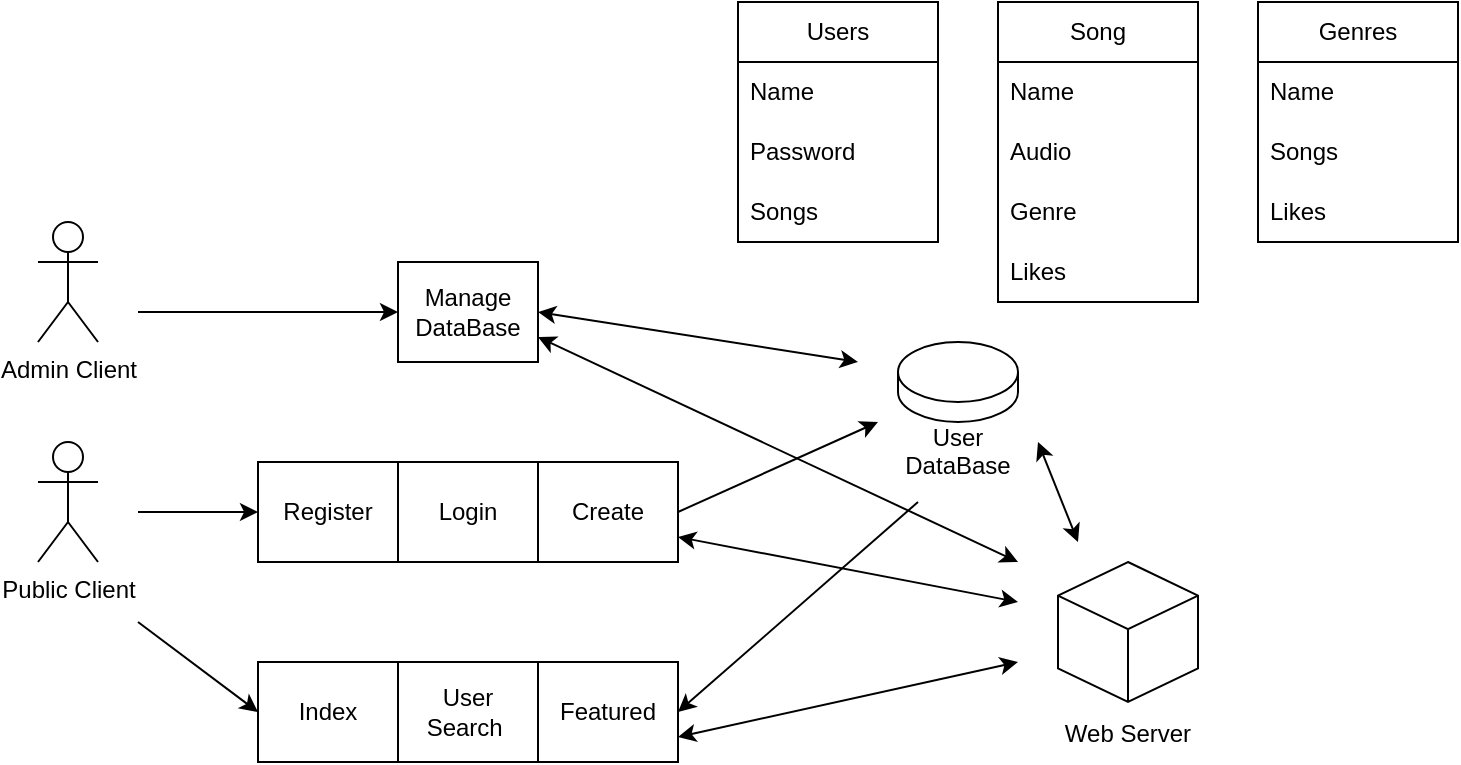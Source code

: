 <mxfile version="23.1.5" type="github">
  <diagram name="Page-1" id="p-BYOA4yDSi4gFtBQyE3">
    <mxGraphModel dx="880" dy="476" grid="1" gridSize="10" guides="1" tooltips="1" connect="1" arrows="1" fold="1" page="1" pageScale="1" pageWidth="827" pageHeight="1169" math="0" shadow="0">
      <root>
        <mxCell id="0" />
        <mxCell id="1" parent="0" />
        <mxCell id="HTBEHK6J-pBRNWYHVBWt-15" value="Public Client" style="shape=umlActor;verticalLabelPosition=bottom;verticalAlign=top;html=1;outlineConnect=0;" vertex="1" parent="1">
          <mxGeometry x="50" y="240" width="30" height="60" as="geometry" />
        </mxCell>
        <mxCell id="HTBEHK6J-pBRNWYHVBWt-18" value="Admin Client" style="shape=umlActor;verticalLabelPosition=bottom;verticalAlign=top;html=1;outlineConnect=0;" vertex="1" parent="1">
          <mxGeometry x="50" y="130" width="30" height="60" as="geometry" />
        </mxCell>
        <mxCell id="HTBEHK6J-pBRNWYHVBWt-19" value="&lt;br&gt;&lt;br&gt;&lt;br&gt;&lt;br&gt;&lt;br&gt;&lt;br&gt;&lt;br&gt;Web Server" style="html=1;whiteSpace=wrap;shape=isoCube2;backgroundOutline=1;isoAngle=15;" vertex="1" parent="1">
          <mxGeometry x="560" y="300" width="70" height="70" as="geometry" />
        </mxCell>
        <mxCell id="HTBEHK6J-pBRNWYHVBWt-20" value="Register" style="rounded=0;whiteSpace=wrap;html=1;" vertex="1" parent="1">
          <mxGeometry x="160" y="250" width="70" height="50" as="geometry" />
        </mxCell>
        <mxCell id="HTBEHK6J-pBRNWYHVBWt-22" value="Login" style="rounded=0;whiteSpace=wrap;html=1;" vertex="1" parent="1">
          <mxGeometry x="230" y="250" width="70" height="50" as="geometry" />
        </mxCell>
        <mxCell id="HTBEHK6J-pBRNWYHVBWt-24" value="&lt;br&gt;&lt;br&gt;&lt;br&gt;User DataBase" style="shape=cylinder3;whiteSpace=wrap;html=1;boundedLbl=1;backgroundOutline=1;size=15;" vertex="1" parent="1">
          <mxGeometry x="480" y="190" width="60" height="40" as="geometry" />
        </mxCell>
        <mxCell id="HTBEHK6J-pBRNWYHVBWt-25" value="Create" style="rounded=0;whiteSpace=wrap;html=1;" vertex="1" parent="1">
          <mxGeometry x="300" y="250" width="70" height="50" as="geometry" />
        </mxCell>
        <mxCell id="HTBEHK6J-pBRNWYHVBWt-26" value="" style="endArrow=classic;html=1;rounded=0;exitX=1;exitY=0.5;exitDx=0;exitDy=0;" edge="1" parent="1" source="HTBEHK6J-pBRNWYHVBWt-25">
          <mxGeometry width="50" height="50" relative="1" as="geometry">
            <mxPoint x="300" y="260" as="sourcePoint" />
            <mxPoint x="470" y="230" as="targetPoint" />
          </mxGeometry>
        </mxCell>
        <mxCell id="HTBEHK6J-pBRNWYHVBWt-27" value="" style="endArrow=classic;html=1;rounded=0;entryX=0;entryY=0.5;entryDx=0;entryDy=0;" edge="1" parent="1" target="HTBEHK6J-pBRNWYHVBWt-20">
          <mxGeometry width="50" height="50" relative="1" as="geometry">
            <mxPoint x="100" y="275" as="sourcePoint" />
            <mxPoint x="350" y="210" as="targetPoint" />
          </mxGeometry>
        </mxCell>
        <mxCell id="HTBEHK6J-pBRNWYHVBWt-31" value="Index" style="rounded=0;whiteSpace=wrap;html=1;" vertex="1" parent="1">
          <mxGeometry x="160" y="350" width="70" height="50" as="geometry" />
        </mxCell>
        <mxCell id="HTBEHK6J-pBRNWYHVBWt-32" value="User Search&amp;nbsp;" style="rounded=0;whiteSpace=wrap;html=1;" vertex="1" parent="1">
          <mxGeometry x="230" y="350" width="70" height="50" as="geometry" />
        </mxCell>
        <mxCell id="HTBEHK6J-pBRNWYHVBWt-33" value="Featured" style="rounded=0;whiteSpace=wrap;html=1;" vertex="1" parent="1">
          <mxGeometry x="300" y="350" width="70" height="50" as="geometry" />
        </mxCell>
        <mxCell id="HTBEHK6J-pBRNWYHVBWt-34" value="" style="endArrow=classic;html=1;rounded=0;entryX=1;entryY=0.5;entryDx=0;entryDy=0;" edge="1" parent="1" target="HTBEHK6J-pBRNWYHVBWt-33">
          <mxGeometry width="50" height="50" relative="1" as="geometry">
            <mxPoint x="490" y="270" as="sourcePoint" />
            <mxPoint x="340" y="260" as="targetPoint" />
          </mxGeometry>
        </mxCell>
        <mxCell id="HTBEHK6J-pBRNWYHVBWt-36" value="" style="endArrow=classic;startArrow=classic;html=1;rounded=0;exitX=1;exitY=0.75;exitDx=0;exitDy=0;" edge="1" parent="1" source="HTBEHK6J-pBRNWYHVBWt-25">
          <mxGeometry width="50" height="50" relative="1" as="geometry">
            <mxPoint x="290" y="310" as="sourcePoint" />
            <mxPoint x="540" y="320" as="targetPoint" />
          </mxGeometry>
        </mxCell>
        <mxCell id="HTBEHK6J-pBRNWYHVBWt-37" value="" style="endArrow=classic;startArrow=classic;html=1;rounded=0;exitX=1;exitY=0.75;exitDx=0;exitDy=0;" edge="1" parent="1" source="HTBEHK6J-pBRNWYHVBWt-33">
          <mxGeometry width="50" height="50" relative="1" as="geometry">
            <mxPoint x="290" y="310" as="sourcePoint" />
            <mxPoint x="540" y="350" as="targetPoint" />
          </mxGeometry>
        </mxCell>
        <mxCell id="HTBEHK6J-pBRNWYHVBWt-38" value="" style="endArrow=classic;html=1;rounded=0;entryX=0;entryY=0.5;entryDx=0;entryDy=0;" edge="1" parent="1" target="HTBEHK6J-pBRNWYHVBWt-31">
          <mxGeometry width="50" height="50" relative="1" as="geometry">
            <mxPoint x="100" y="330" as="sourcePoint" />
            <mxPoint x="340" y="260" as="targetPoint" />
          </mxGeometry>
        </mxCell>
        <mxCell id="HTBEHK6J-pBRNWYHVBWt-39" value="Manage DataBase" style="rounded=0;whiteSpace=wrap;html=1;" vertex="1" parent="1">
          <mxGeometry x="230" y="150" width="70" height="50" as="geometry" />
        </mxCell>
        <mxCell id="HTBEHK6J-pBRNWYHVBWt-40" value="" style="endArrow=classic;startArrow=classic;html=1;rounded=0;exitX=1;exitY=0.5;exitDx=0;exitDy=0;" edge="1" parent="1" source="HTBEHK6J-pBRNWYHVBWt-39">
          <mxGeometry width="50" height="50" relative="1" as="geometry">
            <mxPoint x="290" y="310" as="sourcePoint" />
            <mxPoint x="460" y="200" as="targetPoint" />
          </mxGeometry>
        </mxCell>
        <mxCell id="HTBEHK6J-pBRNWYHVBWt-41" value="" style="endArrow=classic;startArrow=classic;html=1;rounded=0;exitX=1;exitY=0.75;exitDx=0;exitDy=0;" edge="1" parent="1" source="HTBEHK6J-pBRNWYHVBWt-39">
          <mxGeometry width="50" height="50" relative="1" as="geometry">
            <mxPoint x="290" y="310" as="sourcePoint" />
            <mxPoint x="540" y="300" as="targetPoint" />
          </mxGeometry>
        </mxCell>
        <mxCell id="HTBEHK6J-pBRNWYHVBWt-42" value="" style="endArrow=classic;html=1;rounded=0;entryX=0;entryY=0.5;entryDx=0;entryDy=0;" edge="1" parent="1" target="HTBEHK6J-pBRNWYHVBWt-39">
          <mxGeometry width="50" height="50" relative="1" as="geometry">
            <mxPoint x="100" y="175" as="sourcePoint" />
            <mxPoint x="340" y="260" as="targetPoint" />
          </mxGeometry>
        </mxCell>
        <mxCell id="HTBEHK6J-pBRNWYHVBWt-47" value="Users" style="swimlane;fontStyle=0;childLayout=stackLayout;horizontal=1;startSize=30;horizontalStack=0;resizeParent=1;resizeParentMax=0;resizeLast=0;collapsible=1;marginBottom=0;whiteSpace=wrap;html=1;" vertex="1" parent="1">
          <mxGeometry x="400" y="20" width="100" height="120" as="geometry">
            <mxRectangle x="400" y="20" width="70" height="30" as="alternateBounds" />
          </mxGeometry>
        </mxCell>
        <mxCell id="HTBEHK6J-pBRNWYHVBWt-48" value="Name" style="text;strokeColor=none;fillColor=none;align=left;verticalAlign=middle;spacingLeft=4;spacingRight=4;overflow=hidden;points=[[0,0.5],[1,0.5]];portConstraint=eastwest;rotatable=0;whiteSpace=wrap;html=1;" vertex="1" parent="HTBEHK6J-pBRNWYHVBWt-47">
          <mxGeometry y="30" width="100" height="30" as="geometry" />
        </mxCell>
        <mxCell id="HTBEHK6J-pBRNWYHVBWt-49" value="Password" style="text;strokeColor=none;fillColor=none;align=left;verticalAlign=middle;spacingLeft=4;spacingRight=4;overflow=hidden;points=[[0,0.5],[1,0.5]];portConstraint=eastwest;rotatable=0;whiteSpace=wrap;html=1;" vertex="1" parent="HTBEHK6J-pBRNWYHVBWt-47">
          <mxGeometry y="60" width="100" height="30" as="geometry" />
        </mxCell>
        <mxCell id="HTBEHK6J-pBRNWYHVBWt-50" value="Songs" style="text;strokeColor=none;fillColor=none;align=left;verticalAlign=middle;spacingLeft=4;spacingRight=4;overflow=hidden;points=[[0,0.5],[1,0.5]];portConstraint=eastwest;rotatable=0;whiteSpace=wrap;html=1;" vertex="1" parent="HTBEHK6J-pBRNWYHVBWt-47">
          <mxGeometry y="90" width="100" height="30" as="geometry" />
        </mxCell>
        <mxCell id="HTBEHK6J-pBRNWYHVBWt-51" value="Genres" style="swimlane;fontStyle=0;childLayout=stackLayout;horizontal=1;startSize=30;horizontalStack=0;resizeParent=1;resizeParentMax=0;resizeLast=0;collapsible=1;marginBottom=0;whiteSpace=wrap;html=1;" vertex="1" parent="1">
          <mxGeometry x="660" y="20" width="100" height="120" as="geometry" />
        </mxCell>
        <mxCell id="HTBEHK6J-pBRNWYHVBWt-52" value="Name" style="text;strokeColor=none;fillColor=none;align=left;verticalAlign=middle;spacingLeft=4;spacingRight=4;overflow=hidden;points=[[0,0.5],[1,0.5]];portConstraint=eastwest;rotatable=0;whiteSpace=wrap;html=1;" vertex="1" parent="HTBEHK6J-pBRNWYHVBWt-51">
          <mxGeometry y="30" width="100" height="30" as="geometry" />
        </mxCell>
        <mxCell id="HTBEHK6J-pBRNWYHVBWt-53" value="Songs" style="text;strokeColor=none;fillColor=none;align=left;verticalAlign=middle;spacingLeft=4;spacingRight=4;overflow=hidden;points=[[0,0.5],[1,0.5]];portConstraint=eastwest;rotatable=0;whiteSpace=wrap;html=1;" vertex="1" parent="HTBEHK6J-pBRNWYHVBWt-51">
          <mxGeometry y="60" width="100" height="30" as="geometry" />
        </mxCell>
        <mxCell id="HTBEHK6J-pBRNWYHVBWt-54" value="Likes" style="text;strokeColor=none;fillColor=none;align=left;verticalAlign=middle;spacingLeft=4;spacingRight=4;overflow=hidden;points=[[0,0.5],[1,0.5]];portConstraint=eastwest;rotatable=0;whiteSpace=wrap;html=1;" vertex="1" parent="HTBEHK6J-pBRNWYHVBWt-51">
          <mxGeometry y="90" width="100" height="30" as="geometry" />
        </mxCell>
        <mxCell id="HTBEHK6J-pBRNWYHVBWt-56" value="Song" style="swimlane;fontStyle=0;childLayout=stackLayout;horizontal=1;startSize=30;horizontalStack=0;resizeParent=1;resizeParentMax=0;resizeLast=0;collapsible=1;marginBottom=0;whiteSpace=wrap;html=1;" vertex="1" parent="1">
          <mxGeometry x="530" y="20" width="100" height="150" as="geometry" />
        </mxCell>
        <mxCell id="HTBEHK6J-pBRNWYHVBWt-57" value="Name" style="text;strokeColor=none;fillColor=none;align=left;verticalAlign=middle;spacingLeft=4;spacingRight=4;overflow=hidden;points=[[0,0.5],[1,0.5]];portConstraint=eastwest;rotatable=0;whiteSpace=wrap;html=1;" vertex="1" parent="HTBEHK6J-pBRNWYHVBWt-56">
          <mxGeometry y="30" width="100" height="30" as="geometry" />
        </mxCell>
        <mxCell id="HTBEHK6J-pBRNWYHVBWt-58" value="Audio" style="text;strokeColor=none;fillColor=none;align=left;verticalAlign=middle;spacingLeft=4;spacingRight=4;overflow=hidden;points=[[0,0.5],[1,0.5]];portConstraint=eastwest;rotatable=0;whiteSpace=wrap;html=1;" vertex="1" parent="HTBEHK6J-pBRNWYHVBWt-56">
          <mxGeometry y="60" width="100" height="30" as="geometry" />
        </mxCell>
        <mxCell id="HTBEHK6J-pBRNWYHVBWt-59" value="Genre" style="text;strokeColor=none;fillColor=none;align=left;verticalAlign=middle;spacingLeft=4;spacingRight=4;overflow=hidden;points=[[0,0.5],[1,0.5]];portConstraint=eastwest;rotatable=0;whiteSpace=wrap;html=1;" vertex="1" parent="HTBEHK6J-pBRNWYHVBWt-56">
          <mxGeometry y="90" width="100" height="30" as="geometry" />
        </mxCell>
        <mxCell id="HTBEHK6J-pBRNWYHVBWt-67" value="Likes" style="text;strokeColor=none;fillColor=none;align=left;verticalAlign=middle;spacingLeft=4;spacingRight=4;overflow=hidden;points=[[0,0.5],[1,0.5]];portConstraint=eastwest;rotatable=0;whiteSpace=wrap;html=1;" vertex="1" parent="HTBEHK6J-pBRNWYHVBWt-56">
          <mxGeometry y="120" width="100" height="30" as="geometry" />
        </mxCell>
        <mxCell id="HTBEHK6J-pBRNWYHVBWt-68" value="" style="endArrow=classic;startArrow=classic;html=1;rounded=0;" edge="1" parent="1">
          <mxGeometry width="50" height="50" relative="1" as="geometry">
            <mxPoint x="570" y="290" as="sourcePoint" />
            <mxPoint x="550" y="240" as="targetPoint" />
          </mxGeometry>
        </mxCell>
      </root>
    </mxGraphModel>
  </diagram>
</mxfile>

